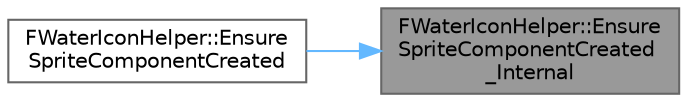 digraph "FWaterIconHelper::EnsureSpriteComponentCreated_Internal"
{
 // INTERACTIVE_SVG=YES
 // LATEX_PDF_SIZE
  bgcolor="transparent";
  edge [fontname=Helvetica,fontsize=10,labelfontname=Helvetica,labelfontsize=10];
  node [fontname=Helvetica,fontsize=10,shape=box,height=0.2,width=0.4];
  rankdir="RL";
  Node1 [id="Node000001",label="FWaterIconHelper::Ensure\lSpriteComponentCreated\l_Internal",height=0.2,width=0.4,color="gray40", fillcolor="grey60", style="filled", fontcolor="black",tooltip=" "];
  Node1 -> Node2 [id="edge1_Node000001_Node000002",dir="back",color="steelblue1",style="solid",tooltip=" "];
  Node2 [id="Node000002",label="FWaterIconHelper::Ensure\lSpriteComponentCreated",height=0.2,width=0.4,color="grey40", fillcolor="white", style="filled",URL="$d2/d16/structFWaterIconHelper.html#a6900e382488e46cf5aeeeee5a1d8b25c",tooltip="Ensures a billboard component is created and added to the actor's components."];
}
